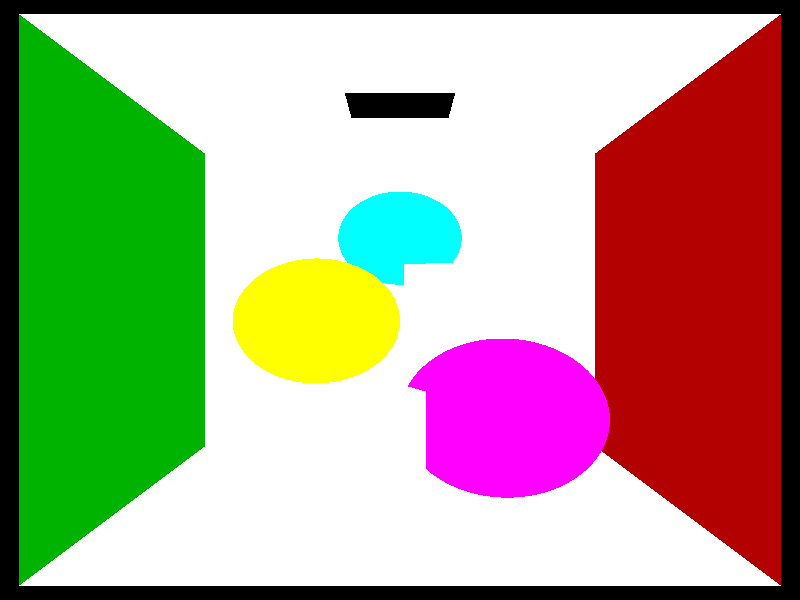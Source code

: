 // Cornell Box
// Adapted from original
// Spencer Woodworth

camera {
  location  <0, 5, 15.5>
  up        <0,  1,  0>
  right     <1, 0,  0>
  look_at   <0, 5, 0>
}

light_source {<0, 5, 15> color rgb <0.1, 0.1, 0.1>}
light_source {<0, 9.5, 0> color rgb <0.5, 0.5, 0.5>}

//Short box
box { <-1,-1,-1>, <1,1,1>
   rotate <0, -20, 0>
   scale 1.5
   translate <1.5, 1.5, 1.5>
   pigment { color rgb <1,1,1> }
   finish { ambient 0.20 diffuse 0.8 }
}

//Tall box
box { <-1,-1,-1>, <1,1,1>
   rotate <0, 20, 0>
   scale <1.5, 3, 1.5>
   translate <-2, 3, -2>
   pigment { color rgb <1,1,1> }
   finish { ambient 0.20 diffuse 0.8 }
}

sphere { <0, 0, 0>, 2
  pigment { color rgb <1.0, 0.0, 1.0>}
  finish {ambient 0.2 diffuse 0.4}
  translate <-2, 2, 0>
}

sphere { <0, 0, 0>, 1.5
  pigment { color rgb <1.0, 1.0, 0.0>}
  finish {ambient 0.2 diffuse 0.4}
  translate <1.5, 4.5, 1>
}

sphere { <0, 0, 0>, 1.5
  pigment { color rgb <0.0, 1.0, 1.0>}
  finish {ambient 0.2 diffuse 0.4}
  translate <0, 7, -4>
}

// THE ROOM

// floor @ y=0
triangle { <-5,0,5>, <5,0,-5>, <-5,0,-5>
   pigment { color rgb <1,1,1> }
   finish { ambient 0.20 diffuse 0.8 }
}
triangle { <-5,0,5>, <5,0,5>, <5,0,-5>
   pigment { color rgb <1,1,1> }
   finish { ambient 0.20 diffuse 0.8 }
}

// right wall
triangle { <5,0,5>, <5,10,5>, <5,0,-5>
   pigment { color rgb <0,0.7,0> }
   finish { ambient 0.20 diffuse 0.8 }
}
triangle { <5,10,5>, <5,10,-5>, <5,0,-5>
   pigment { color rgb <0,0.7,0> }
   finish { ambient 0.20 diffuse 0.8 }
}

// left wall
triangle { <-5,0,5>, <-5,0,-5>, <-5,10,-5>
   pigment { color rgb <0.7,0,0> }
   finish { ambient 0.20 diffuse 0.8 }
}
triangle { <-5,10,5>, <-5,0,5>, <-5,10,-5>
   pigment { color rgb <0.7,0,0> }
   finish { ambient 0.20 diffuse 0.8 }
}

// back wall
triangle { <5,10,-5>, <-5,10,-5>, <5,0,-5>
   pigment { color rgb <1,1,1> }
   finish { ambient 0.20 diffuse 0.8 }
}
triangle { <5,0,-5>, <-5,10,-5>, <-5,0,-5>
   pigment { color rgb <1,1,1> }
   finish { ambient 0.20 diffuse 0.8 }
}

// ceiling @ y=10, w/ a 1x1 hole in the middle
//big left part
triangle { <-5,10,5>, <-5,10,-5>, <-1,10,5>
   pigment { color rgb <1,1,1> }
   finish { ambient 0.20 diffuse 0.8 }
}
triangle { <-1,10,5>, <-5,10,-5>, <-1,10,-5>
   pigment { color rgb <1,1,1> }
   finish { ambient 0.20 diffuse 0.8 }
}
//big right part
triangle { <5,10,5>, <1,10,5>, <1,10,-5>
   pigment { color rgb <1,1,1> }
   finish { ambient 0.20 diffuse 0.8 }
}
triangle { <5,10,5>, <1,10,-5>, <5,10,-5>
   pigment { color rgb <1,1,1> }
   finish { ambient 0.20 diffuse 0.8 }
}
//little front part
triangle { <-1,10,5>, <1,10,1>, <1,10,5>
   pigment { color rgb <1,1,1> }
   finish { ambient 0.20 diffuse 0.8 }
}
triangle { <-1,10,5>, <-1,10,1>, <1,10,1>
   pigment { color rgb <1,1,1> }
   finish { ambient 0.20 diffuse 0.8 }
}
//little back part
triangle { <-1,10,-1>, <1,10,-5>, <1,10,-1>
   pigment { color rgb <1,1,1> }
   finish { ambient 0.20 diffuse 0.8 }
}
triangle { <-1,10,-1>, <-1,10,-5>, <1,10,-5>
   pigment { color rgb <1,1,1> }
   finish { ambient 0.20 diffuse 0.8 }
}



